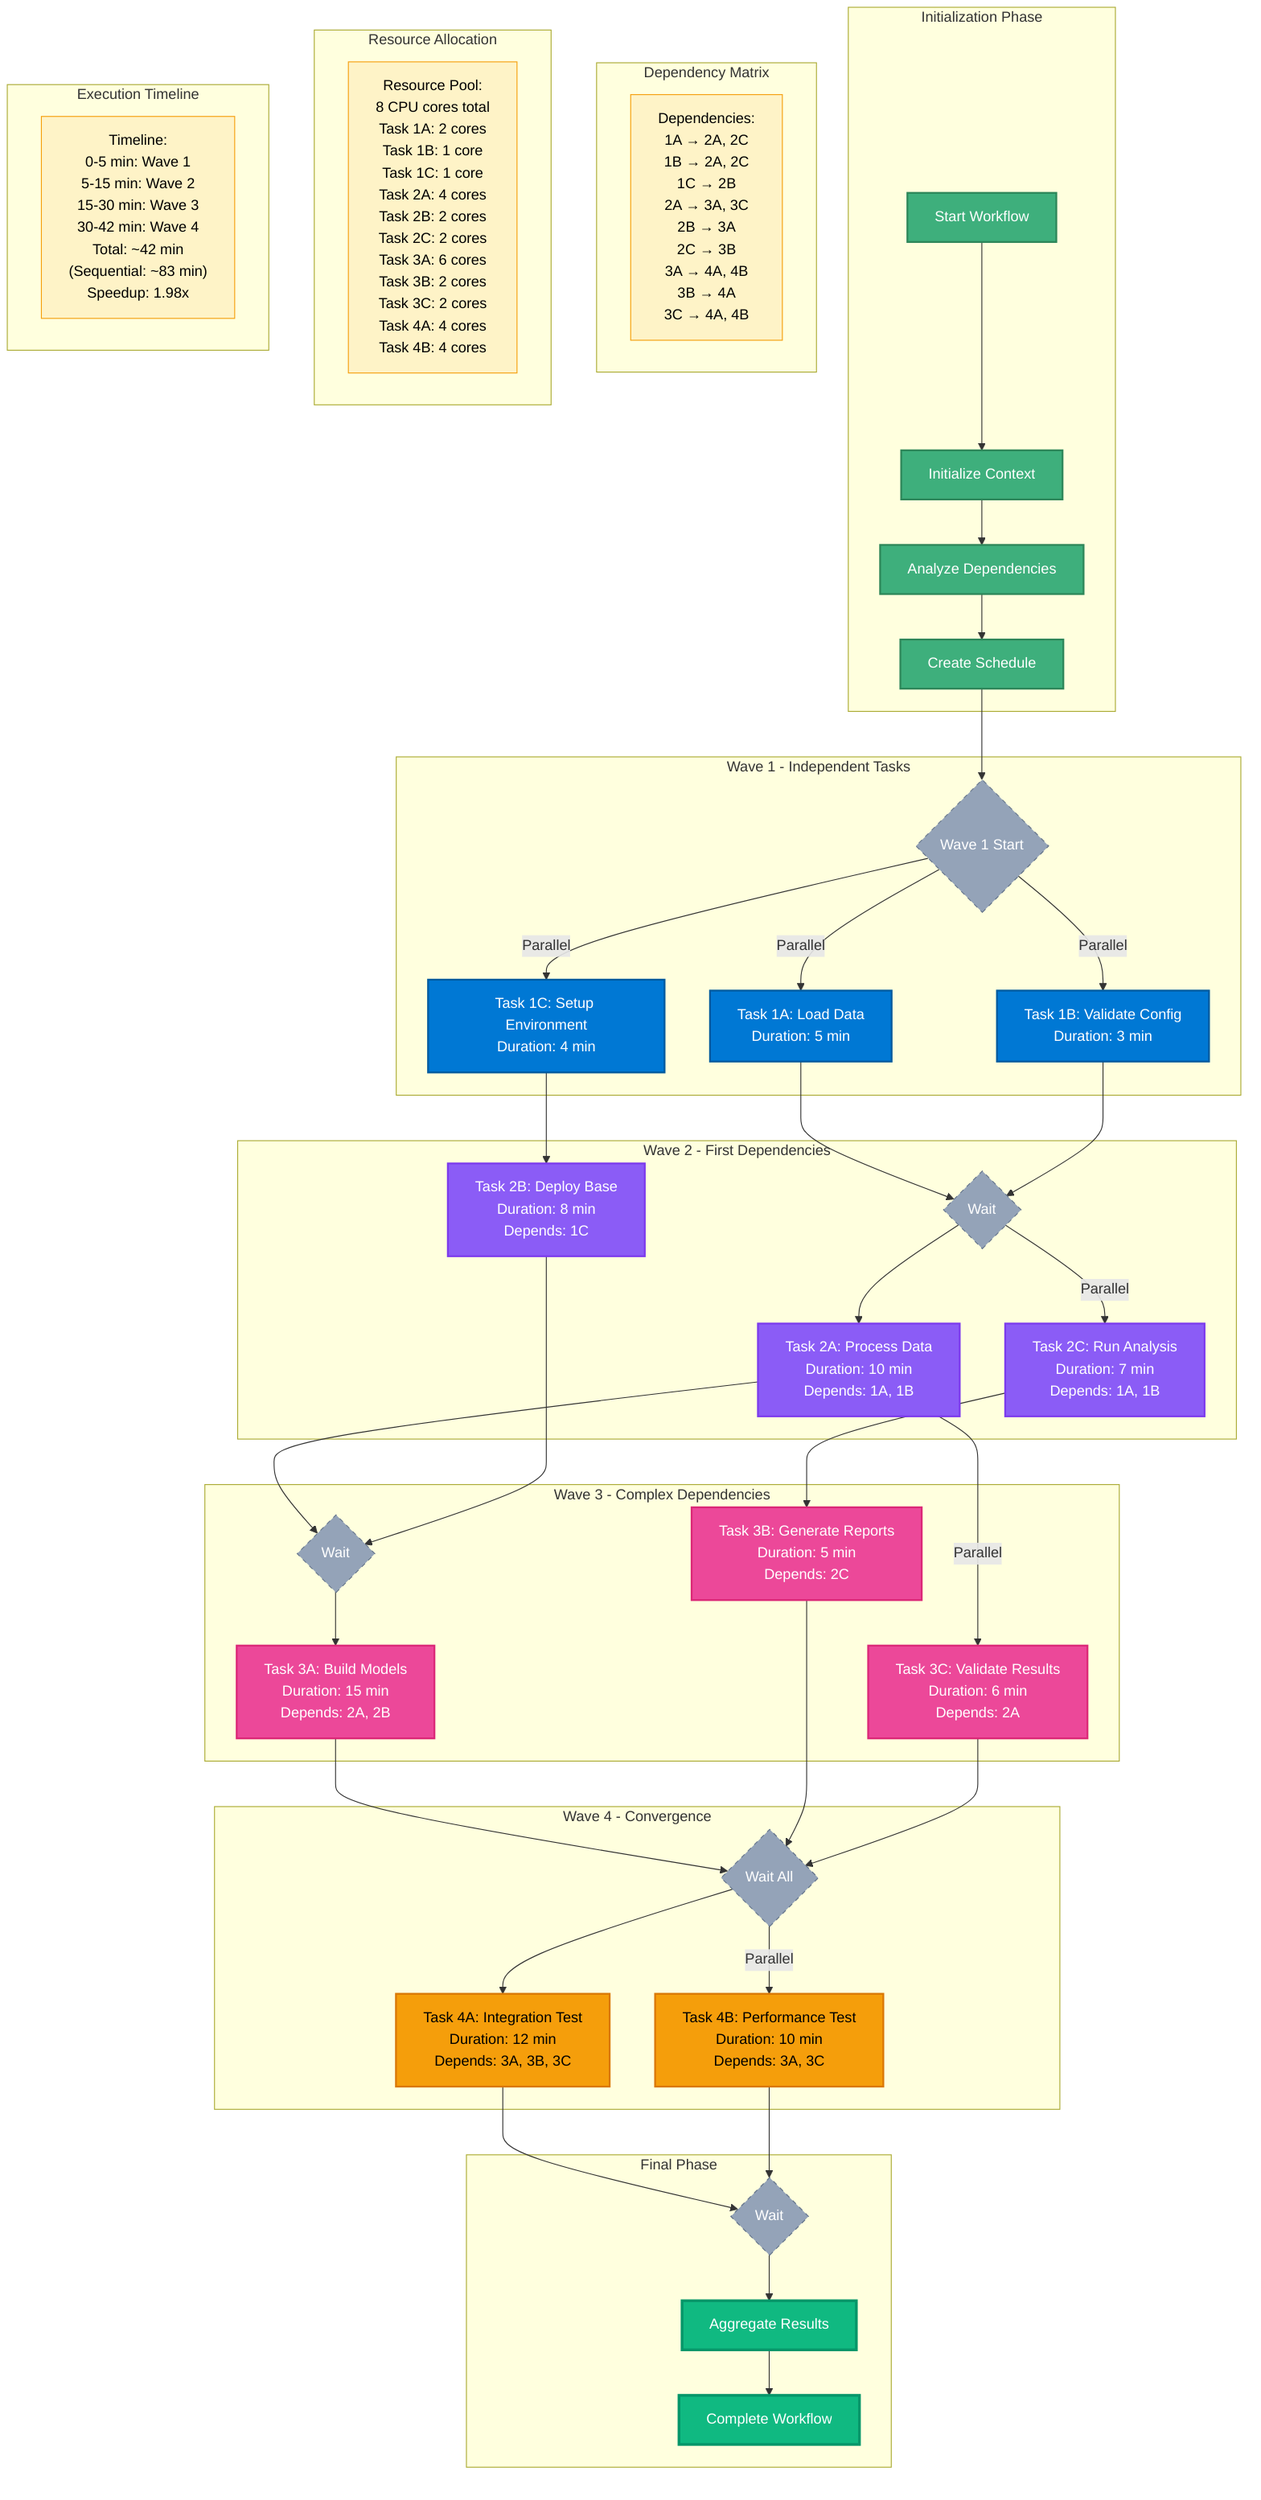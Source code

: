 %% Parallel Workflow with Task Dependencies
%% Shows complex parallel execution with dependency management
%% Establishes efficient execution while respecting task dependencies
%% Version: 1.0
%% Last Updated: 2025-10-14

graph TB
    subgraph "Initialization Phase"
        start[Start Workflow] --> init[Initialize Context]
        init --> dep_analysis[Analyze Dependencies]
        dep_analysis --> schedule[Create Schedule]
    end

    subgraph "Wave 1 - Independent Tasks"
        schedule --> wave1_start{Wave 1 Start}
        wave1_start -->|Parallel| task_1a[Task 1A: Load Data<br/>Duration: 5 min]
        wave1_start -->|Parallel| task_1b[Task 1B: Validate Config<br/>Duration: 3 min]
        wave1_start -->|Parallel| task_1c[Task 1C: Setup Environment<br/>Duration: 4 min]
    end

    subgraph "Wave 2 - First Dependencies"
        task_1a --> wave2_wait1{Wait}
        task_1b --> wave2_wait1
        wave2_wait1 --> task_2a[Task 2A: Process Data<br/>Duration: 10 min<br/>Depends: 1A, 1B]

        task_1c --> task_2b[Task 2B: Deploy Base<br/>Duration: 8 min<br/>Depends: 1C]

        wave2_wait1 -->|Parallel| task_2c[Task 2C: Run Analysis<br/>Duration: 7 min<br/>Depends: 1A, 1B]
    end

    subgraph "Wave 3 - Complex Dependencies"
        task_2a --> wave3_wait1{Wait}
        task_2b --> wave3_wait1
        wave3_wait1 --> task_3a[Task 3A: Build Models<br/>Duration: 15 min<br/>Depends: 2A, 2B]

        task_2c --> task_3b[Task 3B: Generate Reports<br/>Duration: 5 min<br/>Depends: 2C]

        task_2a -->|Parallel| task_3c[Task 3C: Validate Results<br/>Duration: 6 min<br/>Depends: 2A]
    end

    subgraph "Wave 4 - Convergence"
        task_3a --> wave4_wait{Wait All}
        task_3b --> wave4_wait
        task_3c --> wave4_wait

        wave4_wait --> task_4a[Task 4A: Integration Test<br/>Duration: 12 min<br/>Depends: 3A, 3B, 3C]
        wave4_wait -->|Parallel| task_4b[Task 4B: Performance Test<br/>Duration: 10 min<br/>Depends: 3A, 3C]
    end

    subgraph "Final Phase"
        task_4a --> final_wait{Wait}
        task_4b --> final_wait
        final_wait --> aggregate[Aggregate Results]
        aggregate --> complete[Complete Workflow]
    end

    subgraph "Dependency Matrix"
        matrix["Dependencies:<br/>1A → 2A, 2C<br/>1B → 2A, 2C<br/>1C → 2B<br/>2A → 3A, 3C<br/>2B → 3A<br/>2C → 3B<br/>3A → 4A, 4B<br/>3B → 4A<br/>3C → 4A, 4B"]
    end

    subgraph "Resource Allocation"
        resources["Resource Pool:<br/>8 CPU cores total<br/>Task 1A: 2 cores<br/>Task 1B: 1 core<br/>Task 1C: 1 core<br/>Task 2A: 4 cores<br/>Task 2B: 2 cores<br/>Task 2C: 2 cores<br/>Task 3A: 6 cores<br/>Task 3B: 2 cores<br/>Task 3C: 2 cores<br/>Task 4A: 4 cores<br/>Task 4B: 4 cores"]
    end

    subgraph "Execution Timeline"
        timeline["Timeline:<br/>0-5 min: Wave 1<br/>5-15 min: Wave 2<br/>15-30 min: Wave 3<br/>30-42 min: Wave 4<br/>Total: ~42 min<br/>(Sequential: ~83 min)<br/>Speedup: 1.98x"]
    end

    %% Apply semantic color coding
    classDef init fill:#3eaf7c,stroke:#2d8659,color:#fff,stroke-width:2px
    classDef wave1 fill:#0078d4,stroke:#005a9e,color:#fff,stroke-width:2px
    classDef wave2 fill:#8b5cf6,stroke:#7c3aed,color:#fff,stroke-width:2px
    classDef wave3 fill:#ec4899,stroke:#db2777,color:#fff,stroke-width:2px
    classDef wave4 fill:#f59e0b,stroke:#d97706,color:#000,stroke-width:2px
    classDef final fill:#10b981,stroke:#059669,color:#fff,stroke-width:3px
    classDef wait fill:#94a3b8,stroke:#64748b,color:#fff,stroke-width:1px,stroke-dasharray: 5 5
    classDef info fill:#fef3c7,stroke:#f59e0b,color:#000,stroke-width:1px

    class start,init,dep_analysis,schedule init
    class task_1a,task_1b,task_1c wave1
    class task_2a,task_2b,task_2c wave2
    class task_3a,task_3b,task_3c wave3
    class task_4a,task_4b wave4
    class aggregate,complete final
    class wave1_start,wave2_wait1,wave3_wait1,wave4_wait,final_wait wait
    class matrix,resources,timeline info